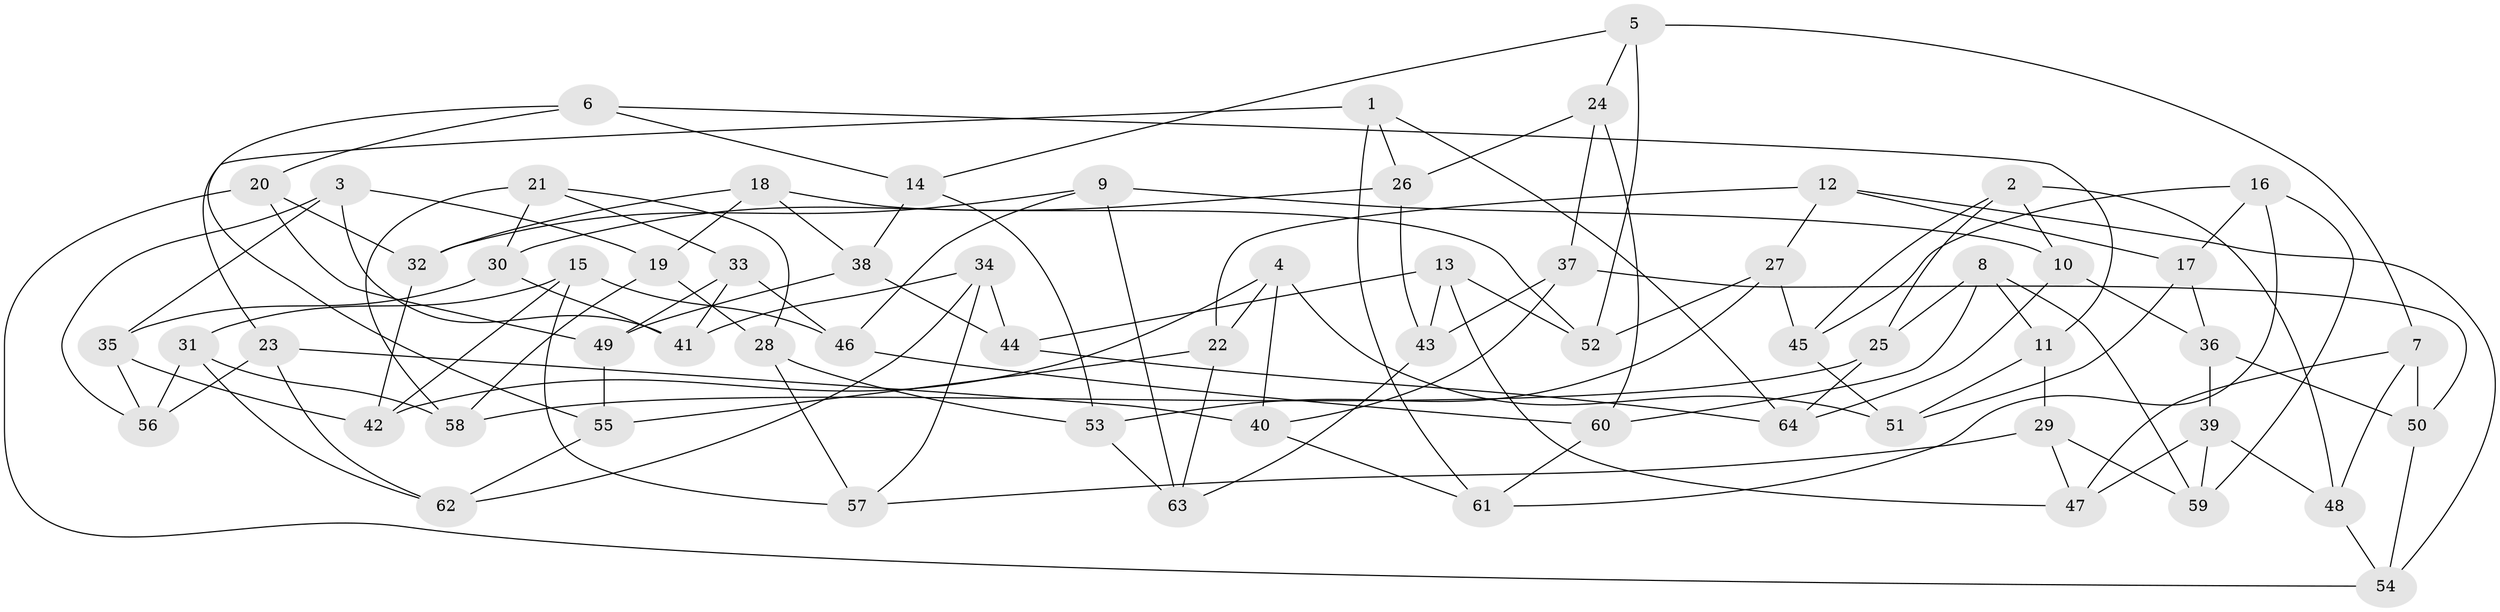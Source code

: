 // Generated by graph-tools (version 1.1) at 2025/27/03/09/25 03:27:01]
// undirected, 64 vertices, 128 edges
graph export_dot {
graph [start="1"]
  node [color=gray90,style=filled];
  1;
  2;
  3;
  4;
  5;
  6;
  7;
  8;
  9;
  10;
  11;
  12;
  13;
  14;
  15;
  16;
  17;
  18;
  19;
  20;
  21;
  22;
  23;
  24;
  25;
  26;
  27;
  28;
  29;
  30;
  31;
  32;
  33;
  34;
  35;
  36;
  37;
  38;
  39;
  40;
  41;
  42;
  43;
  44;
  45;
  46;
  47;
  48;
  49;
  50;
  51;
  52;
  53;
  54;
  55;
  56;
  57;
  58;
  59;
  60;
  61;
  62;
  63;
  64;
  1 -- 61;
  1 -- 26;
  1 -- 23;
  1 -- 64;
  2 -- 25;
  2 -- 45;
  2 -- 48;
  2 -- 10;
  3 -- 35;
  3 -- 41;
  3 -- 56;
  3 -- 19;
  4 -- 42;
  4 -- 22;
  4 -- 51;
  4 -- 40;
  5 -- 14;
  5 -- 24;
  5 -- 52;
  5 -- 7;
  6 -- 55;
  6 -- 14;
  6 -- 11;
  6 -- 20;
  7 -- 48;
  7 -- 47;
  7 -- 50;
  8 -- 60;
  8 -- 59;
  8 -- 11;
  8 -- 25;
  9 -- 46;
  9 -- 10;
  9 -- 63;
  9 -- 32;
  10 -- 64;
  10 -- 36;
  11 -- 51;
  11 -- 29;
  12 -- 22;
  12 -- 54;
  12 -- 27;
  12 -- 17;
  13 -- 43;
  13 -- 47;
  13 -- 52;
  13 -- 44;
  14 -- 53;
  14 -- 38;
  15 -- 57;
  15 -- 46;
  15 -- 42;
  15 -- 31;
  16 -- 17;
  16 -- 45;
  16 -- 61;
  16 -- 59;
  17 -- 51;
  17 -- 36;
  18 -- 19;
  18 -- 38;
  18 -- 32;
  18 -- 52;
  19 -- 28;
  19 -- 58;
  20 -- 32;
  20 -- 54;
  20 -- 49;
  21 -- 30;
  21 -- 33;
  21 -- 28;
  21 -- 58;
  22 -- 63;
  22 -- 55;
  23 -- 40;
  23 -- 56;
  23 -- 62;
  24 -- 37;
  24 -- 26;
  24 -- 60;
  25 -- 58;
  25 -- 64;
  26 -- 43;
  26 -- 30;
  27 -- 53;
  27 -- 52;
  27 -- 45;
  28 -- 53;
  28 -- 57;
  29 -- 57;
  29 -- 47;
  29 -- 59;
  30 -- 35;
  30 -- 41;
  31 -- 56;
  31 -- 62;
  31 -- 58;
  32 -- 42;
  33 -- 49;
  33 -- 41;
  33 -- 46;
  34 -- 62;
  34 -- 57;
  34 -- 44;
  34 -- 41;
  35 -- 56;
  35 -- 42;
  36 -- 50;
  36 -- 39;
  37 -- 50;
  37 -- 40;
  37 -- 43;
  38 -- 44;
  38 -- 49;
  39 -- 59;
  39 -- 48;
  39 -- 47;
  40 -- 61;
  43 -- 63;
  44 -- 64;
  45 -- 51;
  46 -- 60;
  48 -- 54;
  49 -- 55;
  50 -- 54;
  53 -- 63;
  55 -- 62;
  60 -- 61;
}
